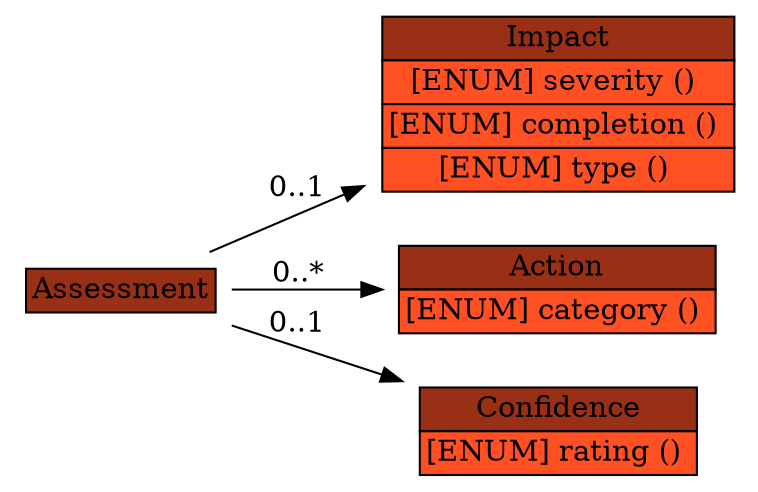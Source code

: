 digraph Assessment {
	graph [rankdir=LR];
	node [label="\N"];
	graph [bb="0,0,346,220"];
	Assessment [label=<<table BORDER="0" CELLBORDER="1" CELLSPACING="0"> <tr > <td BGCOLOR="#993016" HREF="#" TITLE="The Assessment class is used to provide the analyzer&#39;s assessment of an event -- its impact, actions taken in response, and confidence. ">Assessment</td> </tr>" %</table>>, shape=plaintext, pos="53,90", width="1.4444", height="0.5"];
	Impact [label=<<table BORDER="0" CELLBORDER="1" CELLSPACING="0"> <tr > <td BGCOLOR="#993016" HREF="#" TITLE="The Impact class is used to provide the analyzer&#39;s assessment of the impact of the event on the target(s). It is represented in the IDMEF DTD as follows: ">Impact</td> </tr>" %<tr><td BGCOLOR="#FF5024" HREF="#" TITLE="Section 10.)">[ENUM] severity () </td></tr>%<tr><td BGCOLOR="#FF5024" HREF="#" TITLE="Section 10.)">[ENUM] completion () </td></tr>%<tr><td BGCOLOR="#FF5024" HREF="#" TITLE="value is &quot;other&quot;.  (See also Section 10.)">[ENUM] type () </td></tr>%</table>>, shape=plaintext, pos="258,176", width="2.4167", height="1.2361"];
	Action [label=<<table BORDER="0" CELLBORDER="1" CELLSPACING="0"> <tr > <td BGCOLOR="#993016" HREF="#" TITLE="The Action class is used to describe any actions taken by the analyzer in response to the event. Is is represented in the IDMEF DTD as follows: ">Action</td> </tr>" %<tr><td BGCOLOR="#FF5024" HREF="#" TITLE="The default value is &quot;other&quot;.  (See also Section 10.)">[ENUM] category () </td></tr>%</table>>, shape=plaintext, pos="258,90", width="2.2222", height="0.68056"];
	Confidence [label=<<table BORDER="0" CELLBORDER="1" CELLSPACING="0"> <tr > <td BGCOLOR="#993016" HREF="#" TITLE="The Confidence class is used to represent the analyzer&#39;s best estimate of the validity of its analysis. It is represented in the IDMEF DTD as follows: ">Confidence</td> </tr>" %<tr><td BGCOLOR="#FF5024" HREF="#" TITLE="also Section 10.)">[ENUM] rating () </td></tr>%</table>>, shape=plaintext, pos="258,24", width="1.9444", height="0.68056"];
	Assessment -> Impact [label="0..1", pos="e,170.31,139.21 95.975,108.03 114.96,115.99 138.12,125.71 160.92,135.27", lp="138,138.5"];
	Assessment -> Action [label="0..*", pos="e,177.72,90 105.53,90 124.47,90 146.43,90 167.69,90", lp="138,98.5"];
	Assessment -> Confidence [label="0..1", pos="e,187.44,46.717 105.53,73.089 127.52,66.008 153.58,57.619 177.87,49.798", lp="138,74.5"];
}
